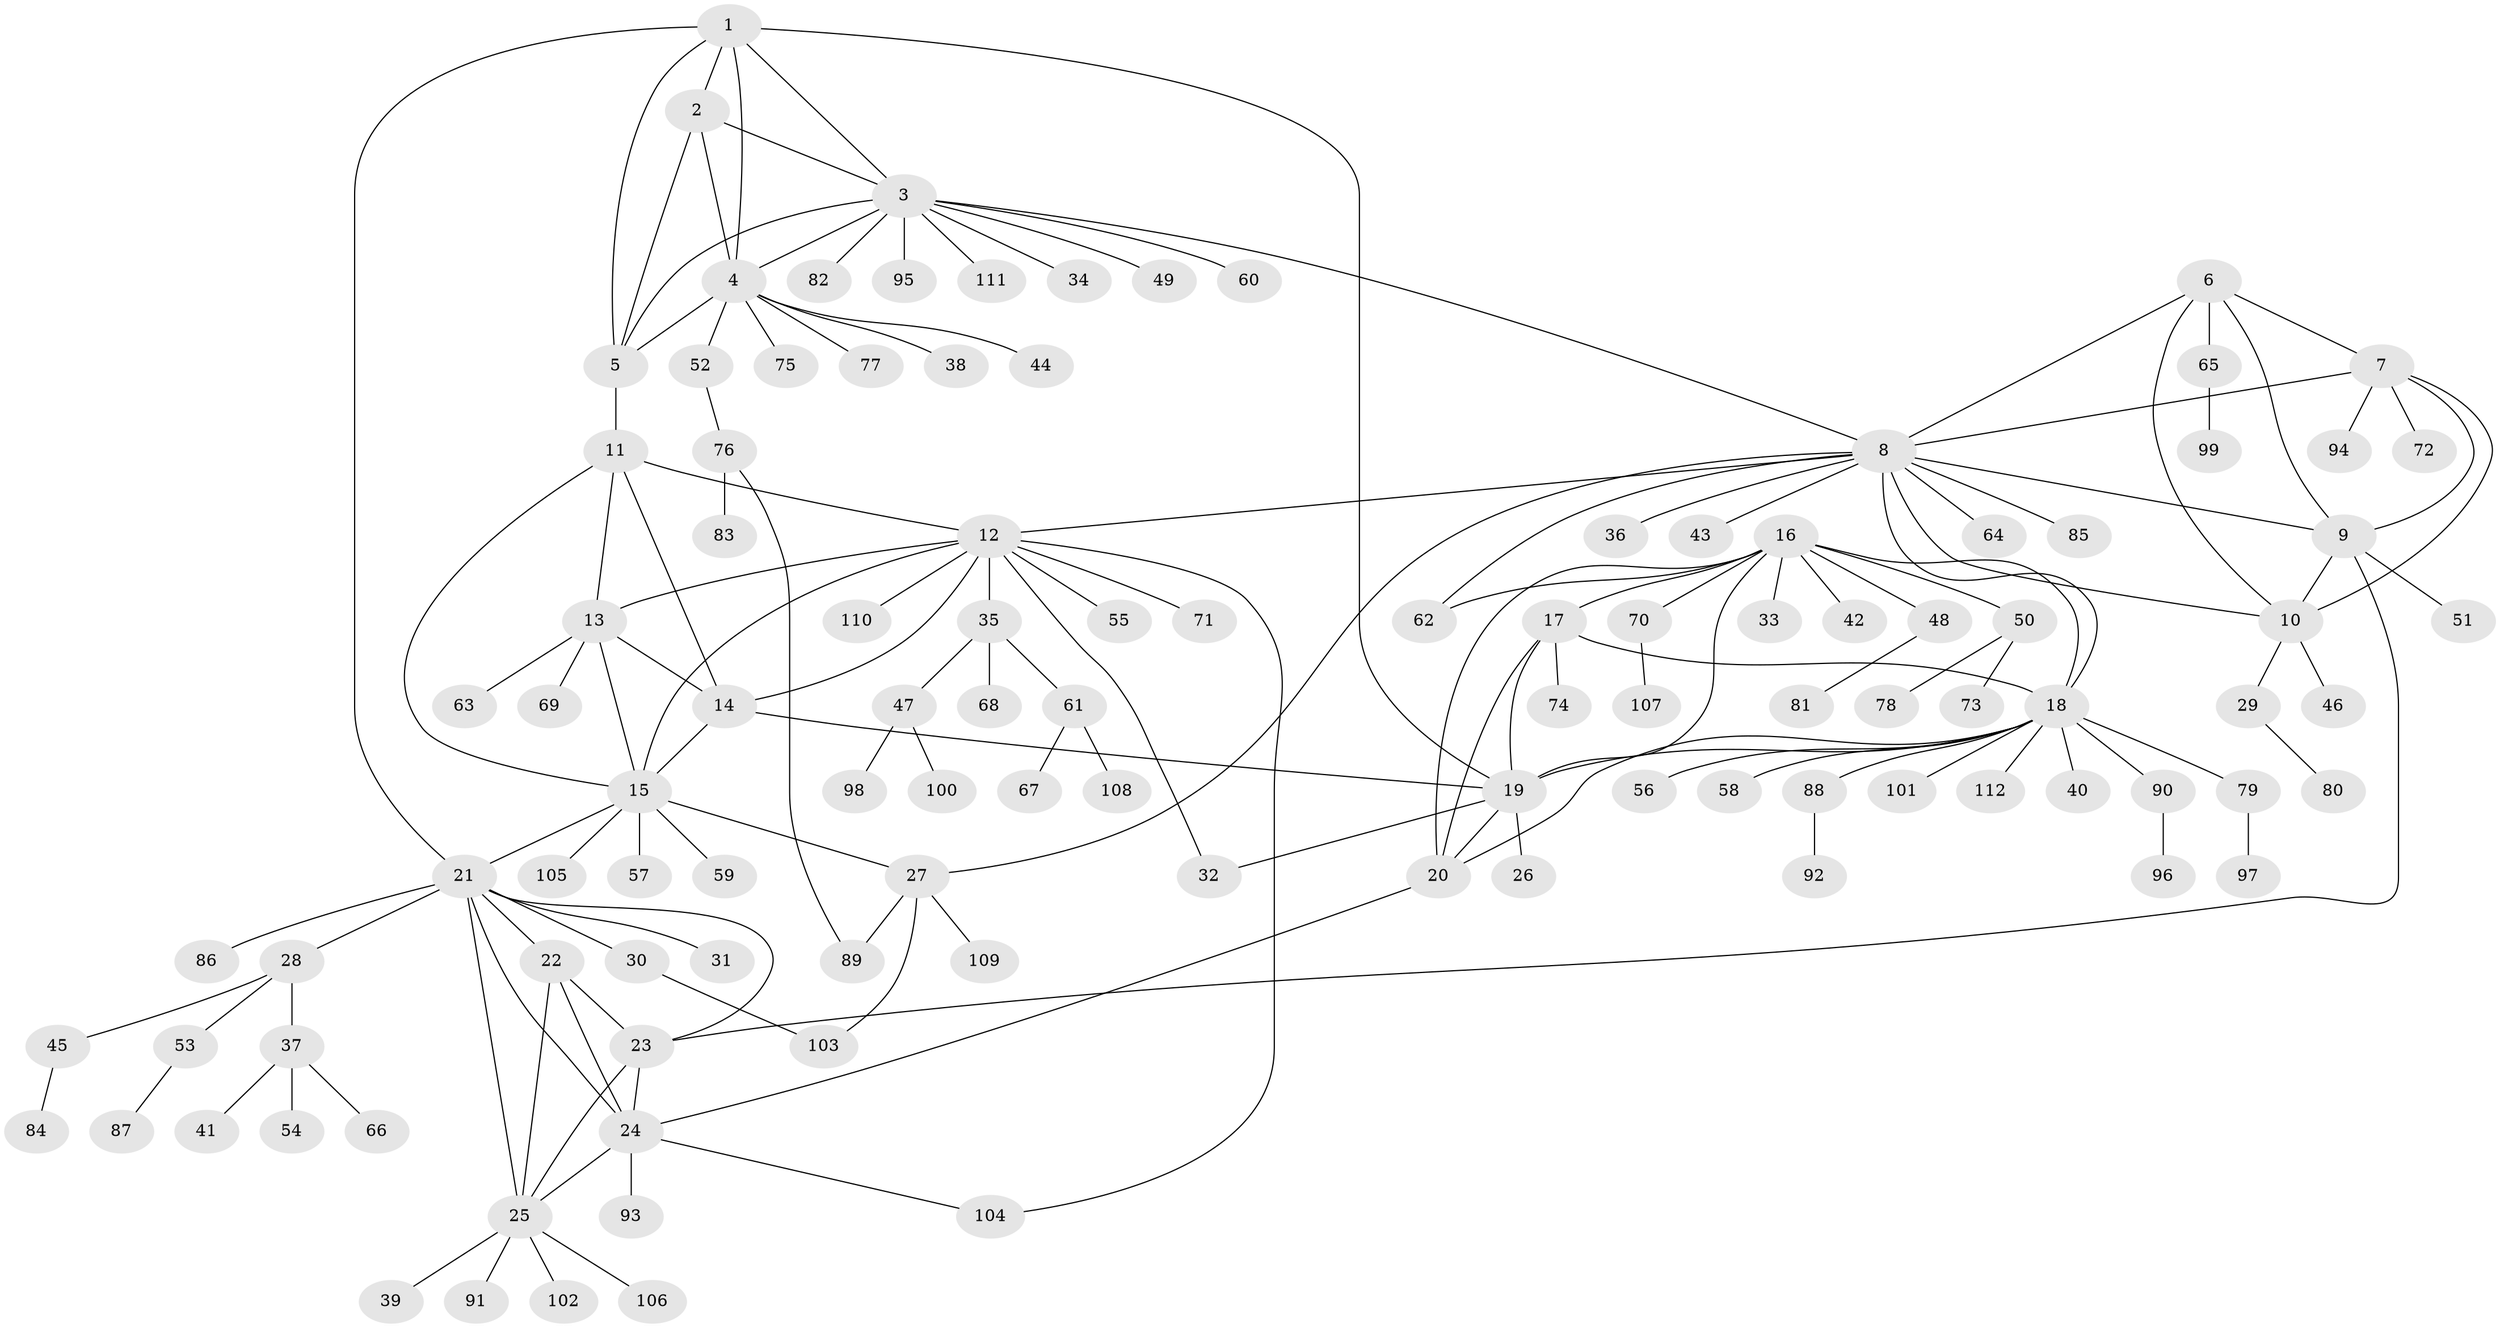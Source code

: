 // Generated by graph-tools (version 1.1) at 2025/50/03/09/25 03:50:43]
// undirected, 112 vertices, 153 edges
graph export_dot {
graph [start="1"]
  node [color=gray90,style=filled];
  1;
  2;
  3;
  4;
  5;
  6;
  7;
  8;
  9;
  10;
  11;
  12;
  13;
  14;
  15;
  16;
  17;
  18;
  19;
  20;
  21;
  22;
  23;
  24;
  25;
  26;
  27;
  28;
  29;
  30;
  31;
  32;
  33;
  34;
  35;
  36;
  37;
  38;
  39;
  40;
  41;
  42;
  43;
  44;
  45;
  46;
  47;
  48;
  49;
  50;
  51;
  52;
  53;
  54;
  55;
  56;
  57;
  58;
  59;
  60;
  61;
  62;
  63;
  64;
  65;
  66;
  67;
  68;
  69;
  70;
  71;
  72;
  73;
  74;
  75;
  76;
  77;
  78;
  79;
  80;
  81;
  82;
  83;
  84;
  85;
  86;
  87;
  88;
  89;
  90;
  91;
  92;
  93;
  94;
  95;
  96;
  97;
  98;
  99;
  100;
  101;
  102;
  103;
  104;
  105;
  106;
  107;
  108;
  109;
  110;
  111;
  112;
  1 -- 2;
  1 -- 3;
  1 -- 4;
  1 -- 5;
  1 -- 19;
  1 -- 21;
  2 -- 3;
  2 -- 4;
  2 -- 5;
  3 -- 4;
  3 -- 5;
  3 -- 8;
  3 -- 34;
  3 -- 49;
  3 -- 60;
  3 -- 82;
  3 -- 95;
  3 -- 111;
  4 -- 5;
  4 -- 38;
  4 -- 44;
  4 -- 52;
  4 -- 75;
  4 -- 77;
  5 -- 11;
  6 -- 7;
  6 -- 8;
  6 -- 9;
  6 -- 10;
  6 -- 65;
  7 -- 8;
  7 -- 9;
  7 -- 10;
  7 -- 72;
  7 -- 94;
  8 -- 9;
  8 -- 10;
  8 -- 12;
  8 -- 18;
  8 -- 27;
  8 -- 36;
  8 -- 43;
  8 -- 62;
  8 -- 64;
  8 -- 85;
  9 -- 10;
  9 -- 23;
  9 -- 51;
  10 -- 29;
  10 -- 46;
  11 -- 12;
  11 -- 13;
  11 -- 14;
  11 -- 15;
  12 -- 13;
  12 -- 14;
  12 -- 15;
  12 -- 32;
  12 -- 35;
  12 -- 55;
  12 -- 71;
  12 -- 104;
  12 -- 110;
  13 -- 14;
  13 -- 15;
  13 -- 63;
  13 -- 69;
  14 -- 15;
  14 -- 19;
  15 -- 21;
  15 -- 27;
  15 -- 57;
  15 -- 59;
  15 -- 105;
  16 -- 17;
  16 -- 18;
  16 -- 19;
  16 -- 20;
  16 -- 33;
  16 -- 42;
  16 -- 48;
  16 -- 50;
  16 -- 62;
  16 -- 70;
  17 -- 18;
  17 -- 19;
  17 -- 20;
  17 -- 74;
  18 -- 19;
  18 -- 20;
  18 -- 40;
  18 -- 56;
  18 -- 58;
  18 -- 79;
  18 -- 88;
  18 -- 90;
  18 -- 101;
  18 -- 112;
  19 -- 20;
  19 -- 26;
  19 -- 32;
  20 -- 24;
  21 -- 22;
  21 -- 23;
  21 -- 24;
  21 -- 25;
  21 -- 28;
  21 -- 30;
  21 -- 31;
  21 -- 86;
  22 -- 23;
  22 -- 24;
  22 -- 25;
  23 -- 24;
  23 -- 25;
  24 -- 25;
  24 -- 93;
  24 -- 104;
  25 -- 39;
  25 -- 91;
  25 -- 102;
  25 -- 106;
  27 -- 89;
  27 -- 103;
  27 -- 109;
  28 -- 37;
  28 -- 45;
  28 -- 53;
  29 -- 80;
  30 -- 103;
  35 -- 47;
  35 -- 61;
  35 -- 68;
  37 -- 41;
  37 -- 54;
  37 -- 66;
  45 -- 84;
  47 -- 98;
  47 -- 100;
  48 -- 81;
  50 -- 73;
  50 -- 78;
  52 -- 76;
  53 -- 87;
  61 -- 67;
  61 -- 108;
  65 -- 99;
  70 -- 107;
  76 -- 83;
  76 -- 89;
  79 -- 97;
  88 -- 92;
  90 -- 96;
}
